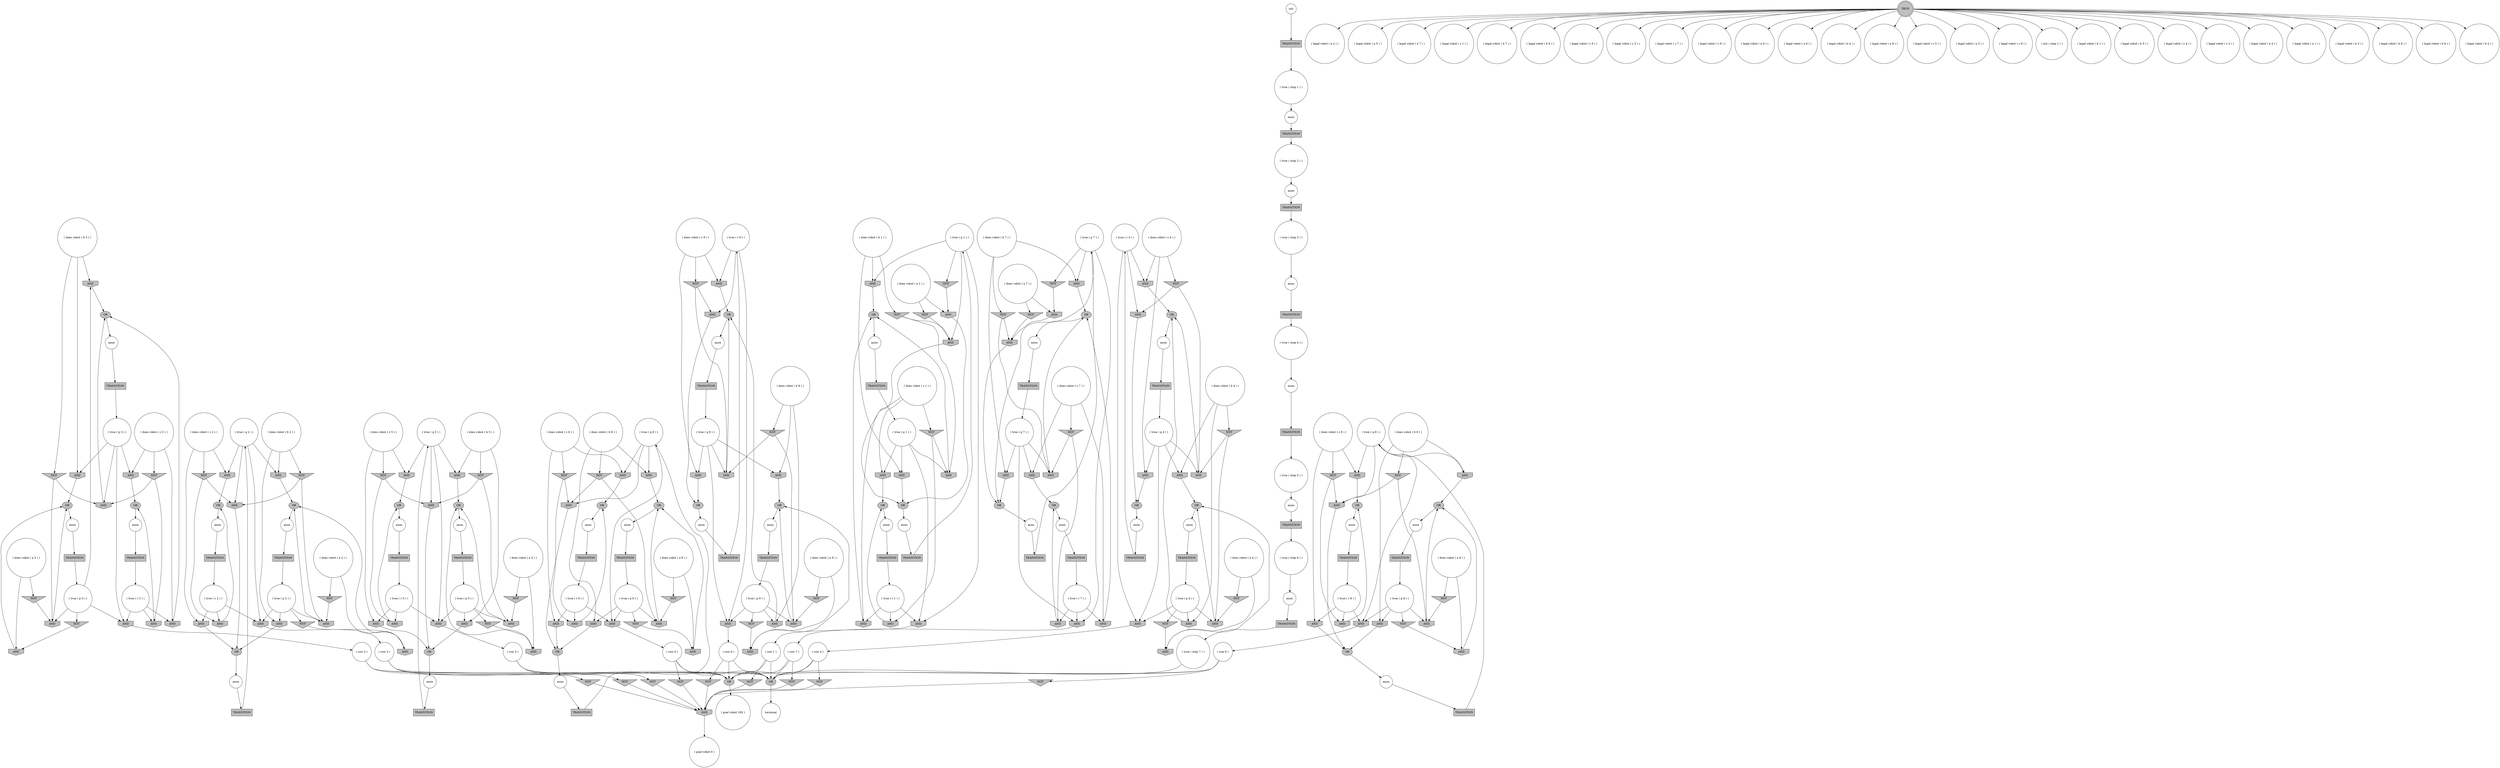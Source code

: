digraph propNet
{
	"@4fa315aa"[shape=circle, style= filled, fillcolor=white, label="( does robot ( b 3 ) )"]; "@4fa315aa"->"@692917e2"; "@4fa315aa"->"@5be374be"; "@4fa315aa"->"@77b405a"; 
	"@5b919ec7"[shape=circle, style= filled, fillcolor=white, label="( row 8 )"]; "@5b919ec7"->"@72b65704"; "@5b919ec7"->"@2ca30848"; "@5b919ec7"->"@4ad3a0da"; 
	"@61c46552"[shape=circle, style= filled, fillcolor=white, label="( row 4 )"]; "@61c46552"->"@45a4e5f9"; "@61c46552"->"@72b65704"; "@61c46552"->"@2ca30848"; 
	"@4ff47012"[shape=circle, style= filled, fillcolor=white, label="( does robot ( a 7 ) )"]; "@4ff47012"->"@38e9d6c0"; "@4ff47012"->"@6d70f5cf"; 
	"@77cacffd"[shape=ellipse, style= filled, fillcolor=grey, label="OR"]; "@77cacffd"->"@241d287c"; 
	"@72b65704"[shape=ellipse, style= filled, fillcolor=grey, label="OR"]; "@72b65704"->"@210b0272"; 
	"@5eefc3c0"[shape=circle, style= filled, fillcolor=white, label="( true ( q 2 ) )"]; "@5eefc3c0"->"@c15bbbd"; "@5eefc3c0"->"@1323359f"; "@5eefc3c0"->"@313b0253"; "@5eefc3c0"->"@6183bde3"; 
	"@31bbd5e7"[shape=circle, style= filled, fillcolor=white, label="( true ( p 1 ) )"]; "@31bbd5e7"->"@2b1fc10f"; "@31bbd5e7"->"@73d9d3de"; "@31bbd5e7"->"@452ee42c"; "@31bbd5e7"->"@5927f89b"; 
	"@71b8b769"[shape=ellipse, style= filled, fillcolor=grey, label="OR"]; "@71b8b769"->"@161188d3"; 
	"@a405ee0"[shape=invhouse, style= filled, fillcolor=grey, label="AND"]; "@a405ee0"->"@61c46552"; 
	"@6daf4c1f"[shape=circle, style= filled, fillcolor=white, label="anon"]; "@6daf4c1f"->"@b107f28"; 
	"@58024246"[shape=invhouse, style= filled, fillcolor=grey, label="AND"]; "@58024246"->"@77cacffd"; 
	"@6c1deb98"[shape=invhouse, style= filled, fillcolor=grey, label="AND"]; "@6c1deb98"->"@71b8b769"; 
	"@187797d9"[shape=invtriangle, style= filled, fillcolor=grey, label="NOT"]; "@187797d9"->"@5392341b"; 
	"@4f295366"[shape=circle, style= filled, fillcolor=white, label="anon"]; "@4f295366"->"@366d3f9b"; 
	"@e668a8d"[shape=circle, style= filled, fillcolor=white, label="anon"]; "@e668a8d"->"@65d33a0a"; 
	"@1cb02395"[shape=ellipse, style= filled, fillcolor=grey, label="OR"]; "@1cb02395"->"@6ff019e9"; 
	"@3c752fe8"[shape=box, style= filled, fillcolor=grey, label="TRANSITION"]; "@3c752fe8"->"@5ebf2447"; 
	"@43161509"[shape=invhouse, style= filled, fillcolor=grey, label="AND"]; "@43161509"->"@43b9ef10"; 
	"@185527bb"[shape=ellipse, style= filled, fillcolor=grey, label="OR"]; "@185527bb"->"@7ea37277"; 
	"@28d646f4"[shape=invhouse, style= filled, fillcolor=grey, label="AND"]; "@28d646f4"->"@1c36cc92"; 
	"@6d70f5cf"[shape=invhouse, style= filled, fillcolor=grey, label="AND"]; "@6d70f5cf"->"@76bf24d1"; 
	"@3a3607e0"[shape=circle, style= filled, fillcolor=white, label="( does robot ( b 8 ) )"]; "@3a3607e0"->"@258b6062"; "@3a3607e0"->"@313f20fb"; "@3a3607e0"->"@8bc6ad8"; 
	"@43b9ef10"[shape=ellipse, style= filled, fillcolor=grey, label="OR"]; "@43b9ef10"->"@63fe262c"; 
	"@197e1745"[shape=circle, style= filled, fillcolor=white, label="( legal robot ( a 2 ) )"]; 
	"@25be606"[shape=invhouse, style= filled, fillcolor=grey, label="AND"]; "@25be606"->"@185527bb"; 
	"@a973fb6"[shape=circle, style= filled, fillcolor=white, label="( true ( r 9 ) )"]; "@a973fb6"->"@5b1430e9"; "@a973fb6"->"@22cf748d"; "@a973fb6"->"@51222739"; 
	"@7e59ae08"[shape=circle, style= filled, fillcolor=white, label="anon"]; "@7e59ae08"->"@dad7885"; 
	"@743b5939"[shape=box, style= filled, fillcolor=grey, label="TRANSITION"]; "@743b5939"->"@74159ff4"; 
	"@55daae5b"[shape=circle, style= filled, fillcolor=white, label="( row 3 )"]; "@55daae5b"->"@711f6aec"; "@55daae5b"->"@72b65704"; "@55daae5b"->"@2ca30848"; 
	"@199d2c48"[shape=circle, style= filled, fillcolor=white, label="anon"]; "@199d2c48"->"@1725ba4e"; 
	"@7d55dc54"[shape=circle, style= filled, fillcolor=white, label="( true ( q 1 ) )"]; "@7d55dc54"->"@423b8da5"; "@7d55dc54"->"@63d3e646"; "@7d55dc54"->"@2c4c9e77"; "@7d55dc54"->"@5927f89b"; 
	"@3fa6c41b"[shape=circle, style= filled, fillcolor=white, label="( true ( step 1 ) )"]; "@3fa6c41b"->"@634c9e36"; 
	"@2dea62c1"[shape=box, style= filled, fillcolor=grey, label="TRANSITION"]; "@2dea62c1"->"@57da169a"; 
	"@63fe262c"[shape=circle, style= filled, fillcolor=white, label="anon"]; "@63fe262c"->"@3c752fe8"; 
	"@751fea2f"[shape=circle, style= filled, fillcolor=white, label="( legal robot ( a 5 ) )"]; 
	"@1c1a8c05"[shape=circle, style= filled, fillcolor=white, label="( true ( q 8 ) )"]; "@1c1a8c05"->"@258b6062"; "@1c1a8c05"->"@73e372a"; "@1c1a8c05"->"@4f49084f"; "@1c1a8c05"->"@4a8e74bc"; 
	"@3fd851ed"[shape=ellipse, style= filled, fillcolor=grey, label="OR"]; "@3fd851ed"->"@12eabf5a"; 
	"@1dc6381b"[shape=ellipse, style= filled, fillcolor=grey, label="OR"]; "@1dc6381b"->"@408d83e2"; 
	"@13afadb2"[shape=circle, style= filled, fillcolor=white, label="( does robot ( b 1 ) )"]; "@13afadb2"->"@73d9d3de"; "@13afadb2"->"@63d3e646"; "@13afadb2"->"@72b48b36"; 
	"@3ecc8122"[shape=circle, style= filled, fillcolor=white, label="( legal robot ( a 7 ) )"]; 
	"@3c48b0e1"[shape=circle, style= filled, fillcolor=white, label="( true ( p 7 ) )"]; "@3c48b0e1"->"@3b4bb1bb"; "@3c48b0e1"->"@47c1732e"; "@3c48b0e1"->"@8c114fc"; "@3c48b0e1"->"@282158c9"; 
	"@73d9d3de"[shape=invhouse, style= filled, fillcolor=grey, label="AND"]; "@73d9d3de"->"@2ceab5e"; 
	"@7c354968"[shape=ellipse, style= filled, fillcolor=grey, label="OR"]; "@7c354968"->"@e668a8d"; 
	"@5289b17a"[shape=invtriangle, style= filled, fillcolor=grey, label="NOT"]; "@5289b17a"->"@2bf5f844"; "@5289b17a"->"@4de2eaeb"; 
	"@280ab145"[shape=ellipse, style= filled, fillcolor=grey, label="OR"]; "@280ab145"->"@55fc3d8c"; 
	"@75cbc366"[shape=circle, style= filled, fillcolor=white, label="( row 2 )"]; "@75cbc366"->"@178e1568"; "@75cbc366"->"@72b65704"; "@75cbc366"->"@2ca30848"; 
	"@49cba915"[shape=circle, style= filled, fillcolor=white, label="anon"]; "@49cba915"->"@e879ac0"; 
	"@17d767c2"[shape=box, style= filled, fillcolor=grey, label="TRANSITION"]; "@17d767c2"->"@2275078f"; 
	"@610da4ca"[shape=invtriangle, style= filled, fillcolor=grey, label="NOT"]; "@610da4ca"->"@46bdfb8d"; "@610da4ca"->"@4d48bd7a"; 
	"@4cf66227"[shape=invtriangle, style= filled, fillcolor=grey, label="NOT"]; "@4cf66227"->"@3bf819b"; 
	"@c7e2c0d"[shape=circle, style= filled, fillcolor=white, label="( true ( p 3 ) )"]; "@c7e2c0d"->"@32059513"; "@c7e2c0d"->"@826dc2d"; "@c7e2c0d"->"@160150d9"; "@c7e2c0d"->"@692917e2"; 
	"@6dc93bd9"[shape=box, style= filled, fillcolor=grey, label="TRANSITION"]; "@6dc93bd9"->"@7c4d2ecd"; 
	"@8bc6ad8"[shape=invhouse, style= filled, fillcolor=grey, label="AND"]; "@8bc6ad8"->"@6e12365d"; 
	"@46bdfb8d"[shape=invhouse, style= filled, fillcolor=grey, label="AND"]; "@46bdfb8d"->"@22227624"; 
	"@4405f8fc"[shape=circle, style= filled, fillcolor=white, label="( does robot ( a 3 ) )"]; "@4405f8fc"->"@3062e1d8"; "@4405f8fc"->"@641d8b47"; 
	"@4e4be661"[shape=circle, style= filled, fillcolor=white, label="( true ( step 7 ) )"]; "@4e4be661"->"@2ca30848"; 
	"@6b858fc4"[shape=invhouse, style= filled, fillcolor=grey, label="AND"]; "@6b858fc4"->"@43b9ef10"; 
	"@4f49084f"[shape=invhouse, style= filled, fillcolor=grey, label="AND"]; "@4f49084f"->"@3fd851ed"; 
	"@5be374be"[shape=invtriangle, style= filled, fillcolor=grey, label="NOT"]; "@5be374be"->"@32059513"; "@5be374be"->"@6b6e7285"; 
	"@76bf24d1"[shape=ellipse, style= filled, fillcolor=grey, label="OR"]; "@76bf24d1"->"@7f0a523e"; 
	"@32059513"[shape=invhouse, style= filled, fillcolor=grey, label="AND"]; "@32059513"->"@7e9da59a"; 
	"@1725ba4e"[shape=box, style= filled, fillcolor=grey, label="TRANSITION"]; "@1725ba4e"->"@42984c6"; 
	"@5ffcbe94"[shape=box, style= filled, fillcolor=grey, label="TRANSITION"]; "@5ffcbe94"->"@7a521383"; 
	"@51b093b6"[shape=circle, style= filled, fillcolor=white, label="anon"]; "@51b093b6"->"@4521737f"; 
	"@4ce96f20"[shape=invtriangle, style= filled, fillcolor=grey, label="NOT"]; "@4ce96f20"->"@717ec552"; "@4ce96f20"->"@55851413"; 
	"@374c5dd"[shape=circle, style= filled, fillcolor=white, label="terminal"]; 
	"@282158c9"[shape=invhouse, style= filled, fillcolor=grey, label="AND"]; "@282158c9"->"@59254e6e"; 
	"@72b48b36"[shape=invtriangle, style= filled, fillcolor=grey, label="NOT"]; "@72b48b36"->"@2b1fc10f"; "@72b48b36"->"@423b8da5"; 
	"@58ef715f"[shape=circle, style= filled, fillcolor=white, label="( does robot ( a 8 ) )"]; "@58ef715f"->"@4ffc4196"; "@58ef715f"->"@7ca1b04e"; 
	"@4ffc4196"[shape=invtriangle, style= filled, fillcolor=grey, label="NOT"]; "@4ffc4196"->"@278e57ff"; 
	"@26550b58"[shape=invhouse, style= filled, fillcolor=grey, label="AND"]; "@26550b58"->"@faebf7b"; 
	"@4c7935a3"[shape=circle, style= filled, fillcolor=white, label="( true ( step 4 ) )"]; "@4c7935a3"->"@1cef5178"; 
	"@44cf13cb"[shape=circle, style= filled, fillcolor=white, label="( true ( r 4 ) )"]; "@44cf13cb"->"@a405ee0"; "@44cf13cb"->"@6b55a912"; "@44cf13cb"->"@312eff63"; 
	"@7f0a523e"[shape=circle, style= filled, fillcolor=white, label="anon"]; "@7f0a523e"->"@6cff0f6b"; 
	"@73e372a"[shape=invhouse, style= filled, fillcolor=grey, label="AND"]; "@73e372a"->"@5b919ec7"; 
	"@6cad123f"[shape=circle, style= filled, fillcolor=white, label="( true ( p 9 ) )"]; "@6cad123f"->"@22cf748d"; "@6cad123f"->"@187797d9"; "@6cad123f"->"@4de2eaeb"; "@6cad123f"->"@42a5631d"; 
	"@4e54a9c2"[shape=circle, style= filled, fillcolor=white, label="anon"]; "@4e54a9c2"->"@3e972a97"; 
	"@57da169a"[shape=circle, style= filled, fillcolor=white, label="( true ( step 3 ) )"]; "@57da169a"->"@52cf26f"; 
	"@7f83c857"[shape=circle, style= filled, fillcolor=white, label="( true ( step 2 ) )"]; "@7f83c857"->"@757dbc3e"; 
	"@645ee8cc"[shape=box, style= filled, fillcolor=grey, label="TRANSITION"]; "@645ee8cc"->"@1f4a44f1"; 
	"@3bf819b"[shape=invhouse, style= filled, fillcolor=grey, label="AND"]; "@3bf819b"->"@498fcf3f"; 
	"@7474eb66"[shape=circle, style= filled, fillcolor=white, label="anon"]; "@7474eb66"->"@1e9975b6"; 
	"@4e72a3c2"[shape=invhouse, style= filled, fillcolor=grey, label="AND"]; "@4e72a3c2"->"@faebf7b"; 
	"@77b405a"[shape=invhouse, style= filled, fillcolor=grey, label="AND"]; "@77b405a"->"@7e9da59a"; 
	"@39f4d017"[shape=ellipse, style= filled, fillcolor=grey, label="OR"]; "@39f4d017"->"@7789b3ba"; 
	"@5392341b"[shape=invhouse, style= filled, fillcolor=grey, label="AND"]; "@5392341b"->"@427c45fd"; 
	"@2275078f"[shape=circle, style= filled, fillcolor=white, label="( true ( r 2 ) )"]; "@2275078f"->"@c15bbbd"; "@2275078f"->"@13e6ff16"; "@2275078f"->"@5b3c6718"; 
	"@67ba2644"[shape=circle, style= filled, fillcolor=white, label="( legal robot ( c 1 ) )"]; 
	"@74e1e000"[shape=invhouse, style= filled, fillcolor=grey, label="AND"]; "@74e1e000"->"@1dc6381b"; 
	"@1cef5178"[shape=circle, style= filled, fillcolor=white, label="anon"]; "@1cef5178"->"@743b5939"; 
	"@6785e27a"[shape=circle, style= filled, fillcolor=white, label="( legal robot ( b 7 ) )"]; 
	"@592ddff6"[shape=circle, style= filled, fillcolor=white, label="( does robot ( a 6 ) )"]; "@592ddff6"->"@12bdc49c"; "@592ddff6"->"@52cabd37"; 
	"@6d7ecaf"[shape=circle, style= filled, fillcolor=white, label="( legal robot ( b 9 ) )"]; 
	"@2c31f66d"[shape=circle, style= filled, fillcolor=white, label="( does robot ( c 5 ) )"]; "@2c31f66d"->"@26550b58"; "@2c31f66d"->"@762cac78"; "@2c31f66d"->"@7e1d2812"; 
	"@773a997d"[shape=invhouse, style= filled, fillcolor=grey, label="AND"]; "@773a997d"->"@232cde6e"; 
	"@9862830"[shape=invhouse, style= filled, fillcolor=grey, label="AND"]; "@9862830"->"@1fb1bba0"; 
	"@764cf769"[shape=ellipse, style= filled, fillcolor=grey, label="OR"]; "@764cf769"->"@37074b2c"; 
	"@6eef36e4"[shape=invhouse, style= filled, fillcolor=grey, label="AND"]; "@6eef36e4"->"@6cc31fc0"; 
	"@52d039b9"[shape=circle, style= filled, fillcolor=white, label="( true ( q 9 ) )"]; "@52d039b9"->"@6a3ef5d0"; "@52d039b9"->"@2bf5f844"; "@52d039b9"->"@22cf748d"; "@52d039b9"->"@1be4aa68"; 
	"@6e266f8f"[shape=circle, style= filled, fillcolor=white, label="( legal robot ( c 9 ) )"]; 
	"@36785bde"[shape=box, style= filled, fillcolor=grey, label="TRANSITION"]; "@36785bde"->"@20567f9c"; 
	"@40fc93c5"[shape=circle, style= filled, fillcolor=white, label="( true ( p 4 ) )"]; "@40fc93c5"->"@a405ee0"; "@40fc93c5"->"@75c76ae3"; "@40fc93c5"->"@74e1e000"; "@40fc93c5"->"@21339312"; 
	"@427c45fd"[shape=ellipse, style= filled, fillcolor=grey, label="OR"]; "@427c45fd"->"@6cd70724"; 
	"@68bf4e7d"[shape=circle, style= filled, fillcolor=white, label="( legal robot ( c 3 ) )"]; 
	"@7b006950"[shape=invtriangle, style= filled, fillcolor=grey, label="NOT"]; "@7b006950"->"@58024246"; "@7b006950"->"@423b8da5"; 
	"@75c76ae3"[shape=invtriangle, style= filled, fillcolor=grey, label="NOT"]; "@75c76ae3"->"@773a997d"; 
	"@77c36ac6"[shape=box, style= filled, fillcolor=grey, label="TRANSITION"]; "@77c36ac6"->"@4c7935a3"; 
	"@20fba813"[shape=circle, style= filled, fillcolor=white, label="( legal robot ( c 7 ) )"]; 
	"@69d7884f"[shape=circle, style= filled, fillcolor=white, label="( legal robot ( c 6 ) )"]; 
	"@1ac726c0"[shape=invtriangle, style= filled, fillcolor=grey, label="NOT"]; "@1ac726c0"->"@8c114fc"; "@1ac726c0"->"@55851413"; 
	"@684d34eb"[shape=invhouse, style= filled, fillcolor=grey, label="AND"]; "@684d34eb"->"@232cde6e"; 
	"@6183bde3"[shape=invhouse, style= filled, fillcolor=grey, label="AND"]; "@6183bde3"->"@1cb02395"; 
	"@4e325bc3"[shape=circle, style= filled, fillcolor=white, label="anon"]; "@4e325bc3"->"@3e6af507"; 
	"@7ca1b04e"[shape=invhouse, style= filled, fillcolor=grey, label="AND"]; "@7ca1b04e"->"@1916044f"; 
	"@1c36cc92"[shape=ellipse, style= filled, fillcolor=grey, label="OR"]; "@1c36cc92"->"@51b093b6"; 
	"@62ce0a43"[shape=circle, style= filled, fillcolor=white, label="( true ( r 6 ) )"]; "@62ce0a43"->"@354f49c8"; "@62ce0a43"->"@46bdfb8d"; "@62ce0a43"->"@49e05810"; 
	"@22c9be5f"[shape=circle, style= filled, fillcolor=white, label="( row 6 )"]; "@22c9be5f"->"@72b65704"; "@22c9be5f"->"@2ca30848"; "@22c9be5f"->"@43a615ea"; 
	"@498fcf3f"[shape=circle, style= filled, fillcolor=white, label="( goal robot 0 )"]; 
	"@7c4c9057"[shape=circle, style= filled, fillcolor=white, label="( does robot ( b 6 ) )"]; "@7c4c9057"->"@1ea0dd98"; "@7c4c9057"->"@6987f82"; "@7c4c9057"->"@774b664b"; 
	"@56bf19cc"[shape=circle, style= filled, fillcolor=white, label="anon"]; "@56bf19cc"->"@1305dc8f"; 
	"@4a8e74bc"[shape=invhouse, style= filled, fillcolor=grey, label="AND"]; "@4a8e74bc"->"@6e12365d"; 
	"@7176b5a5"[shape=ellipse, style= filled, fillcolor=grey, label="OR"]; "@7176b5a5"->"@288f9dd5"; 
	"@247efbc"[shape=circle, style= filled, fillcolor=white, label="( legal robot ( a 9 ) )"]; 
	"@78399d6e"[shape=invtriangle, style= filled, fillcolor=grey, label="NOT"]; "@78399d6e"->"@43161509"; 
	"@40cc20cf"[shape=circle, style= filled, fillcolor=white, label="( legal robot ( a 6 ) )"]; 
	"@3b4bb1bb"[shape=invhouse, style= filled, fillcolor=grey, label="AND"]; "@3b4bb1bb"->"@7c354968"; 
	"@52cabd37"[shape=invtriangle, style= filled, fillcolor=grey, label="NOT"]; "@52cabd37"->"@5db3330"; 
	"@39413e96"[shape=circle, style= filled, fillcolor=white, label="( legal robot ( b 4 ) )"]; 
	"@e75eff9"[shape=circle, style= filled, fillcolor=white, label="( legal robot ( a 8 ) )"]; 
	"@160150d9"[shape=invtriangle, style= filled, fillcolor=grey, label="NOT"]; "@160150d9"->"@3062e1d8"; 
	"@8c114fc"[shape=invhouse, style= filled, fillcolor=grey, label="AND"]; "@8c114fc"->"@76bf24d1"; 
	"@692917e2"[shape=invhouse, style= filled, fillcolor=grey, label="AND"]; "@692917e2"->"@185527bb"; 
	"@be56e97"[shape=invtriangle, style= filled, fillcolor=grey, label="NOT"]; "@be56e97"->"@3bf819b"; 
	"@38e9d6c0"[shape=invtriangle, style= filled, fillcolor=grey, label="NOT"]; "@38e9d6c0"->"@8c114fc"; 
	"@7641047"[shape=circle, style= filled, fillcolor=white, label="init"]; "@7641047"->"@3a68a91b"; 
	"@1916044f"[shape=ellipse, style= filled, fillcolor=grey, label="OR"]; "@1916044f"->"@7474eb66"; 
	"@452ee42c"[shape=invtriangle, style= filled, fillcolor=grey, label="NOT"]; "@452ee42c"->"@9862830"; 
	"@7c4d2ecd"[shape=circle, style= filled, fillcolor=white, label="( true ( r 1 ) )"]; "@7c4d2ecd"->"@58024246"; "@7c4d2ecd"->"@33f45721"; "@7c4d2ecd"->"@5927f89b"; 
	"@7d451870"[shape=circle, style= filled, fillcolor=white, label="( does robot ( a 1 ) )"]; "@7d451870"->"@9862830"; "@7d451870"->"@4347a150"; 
	"@762cac78"[shape=invtriangle, style= filled, fillcolor=grey, label="NOT"]; "@762cac78"->"@6eef36e4"; "@762cac78"->"@4e72a3c2"; 
	"@4b7c612e"[shape=circle, style= filled, fillcolor=white, label="( does robot ( c 9 ) )"]; "@4b7c612e"->"@4684b01"; "@4b7c612e"->"@6a3ef5d0"; "@4b7c612e"->"@51222739"; 
	"@408d83e2"[shape=circle, style= filled, fillcolor=white, label="anon"]; "@408d83e2"->"@645ee8cc"; 
	"@58974d88"[shape=invhouse, style= filled, fillcolor=grey, label="AND"]; "@58974d88"->"@31b0d006"; 
	"@43ecbd62"[shape=invtriangle, style= filled, fillcolor=grey, label="NOT"]; "@43ecbd62"->"@6b858fc4"; 
	"@7019067c"[shape=invhouse, style= filled, fillcolor=grey, label="AND"]; "@7019067c"->"@3fd851ed"; 
	"@5a8ee79c"[shape=invhouse, style= filled, fillcolor=grey, label="AND"]; "@5a8ee79c"->"@6e12365d"; 
	"@6ed920b6"[shape=invtriangle, style= filled, fillcolor=grey, label="NOT"]; "@6ed920b6"->"@4de2eaeb"; 
	"@277c948c"[shape=circle, style= filled, fillcolor=white, label="( legal robot ( c 5 ) )"]; 
	"@319c475a"[shape=box, style= filled, fillcolor=grey, label="TRANSITION"]; "@319c475a"->"@6cad123f"; 
	"@1915b065"[shape=circle, style= filled, fillcolor=white, label="( does robot ( c 2 ) )"]; "@1915b065"->"@5b3c6718"; "@1915b065"->"@313b0253"; "@1915b065"->"@5275503d"; 
	"@1305dc8f"[shape=box, style= filled, fillcolor=grey, label="TRANSITION"]; "@1305dc8f"->"@40fc93c5"; 
	"@178e1568"[shape=invtriangle, style= filled, fillcolor=grey, label="NOT"]; "@178e1568"->"@3bf819b"; 
	"@6431ff63"[shape=circle, style= filled, fillcolor=white, label="( legal robot ( a 3 ) )"]; 
	"@1d664dc8"[shape=circle, style= filled, fillcolor=white, label="( legal robot ( c 8 ) )"]; 
	"@3a68a91b"[shape=box, style= filled, fillcolor=grey, label="TRANSITION"]; "@3a68a91b"->"@3fa6c41b"; 
	"@39ccc4b4"[shape=circle, style= filled, fillcolor=white, label="( true ( r 7 ) )"]; "@39ccc4b4"->"@717ec552"; "@39ccc4b4"->"@282158c9"; "@39ccc4b4"->"@952cf6e"; 
	"@1be4aa68"[shape=invhouse, style= filled, fillcolor=grey, label="AND"]; "@1be4aa68"->"@427c45fd"; 
	"@2ceab5e"[shape=ellipse, style= filled, fillcolor=grey, label="OR"]; "@2ceab5e"->"@4e54a9c2"; 
	"@5db3330"[shape=invhouse, style= filled, fillcolor=grey, label="AND"]; "@5db3330"->"@280ab145"; 
	"@288f9dd5"[shape=circle, style= filled, fillcolor=white, label="anon"]; "@288f9dd5"->"@6f56d4"; 
	"@3edcfdc8"[shape=box, style= filled, fillcolor=grey, label="TRANSITION"]; "@3edcfdc8"->"@298441ec"; 
	"@12eabf5a"[shape=circle, style= filled, fillcolor=white, label="anon"]; "@12eabf5a"->"@76f98473"; 
	"@2529c016"[shape=circle, style= filled, fillcolor=white, label="( init ( step 1 ) )"]; 
	"@18cc061a"[shape=invhouse, style= filled, fillcolor=grey, label="AND"]; "@18cc061a"->"@1dc6381b"; 
	"@70f2c594"[shape=circle, style= filled, fillcolor=white, label="( does robot ( b 9 ) )"]; "@70f2c594"->"@5289b17a"; "@70f2c594"->"@42a5631d"; "@70f2c594"->"@1be4aa68"; 
	"@63fc8794"[shape=invhouse, style= filled, fillcolor=grey, label="AND"]; "@63fc8794"->"@22227624"; 
	"@774b664b"[shape=invhouse, style= filled, fillcolor=grey, label="AND"]; "@774b664b"->"@280ab145"; 
	"@1323359f"[shape=invhouse, style= filled, fillcolor=grey, label="AND"]; "@1323359f"->"@43b9ef10"; 
	"@d0b2e8a"[shape=circle, style= filled, fillcolor=white, label="( row 1 )"]; "@d0b2e8a"->"@7dc70e93"; "@d0b2e8a"->"@72b65704"; "@d0b2e8a"->"@2ca30848"; 
	"@4d394966"[shape=invtriangle, style= filled, fillcolor=grey, label="NOT"]; "@4d394966"->"@6c01ef25"; "@4d394966"->"@4e72a3c2"; 
	"@691a3ba2"[shape=circle, style= filled, fillcolor=white, label="( legal robot ( b 1 ) )"]; 
	"@31b0d006"[shape=ellipse, style= filled, fillcolor=grey, label="OR"]; "@31b0d006"->"@4f295366"; 
	"@467c1521"[shape=circle, style= filled, fillcolor=white, label="( does robot ( a 5 ) )"]; "@467c1521"->"@623e20db"; "@467c1521"->"@7c4f4dad"; 
	"@7073f3e1"[shape=invhouse, style= filled, fillcolor=grey, label="AND"]; "@7073f3e1"->"@764cf769"; 
	"@4684b01"[shape=invtriangle, style= filled, fillcolor=grey, label="NOT"]; "@4684b01"->"@5b1430e9"; "@4684b01"->"@2bf5f844"; 
	"@7789b3ba"[shape=circle, style= filled, fillcolor=white, label="anon"]; "@7789b3ba"->"@17d767c2"; 
	"@13df3996"[shape=circle, style= filled, fillcolor=white, label="anon"]; "@13df3996"->"@3edcfdc8"; 
	"@26996636"[shape=box, style= filled, fillcolor=grey, label="TRANSITION"]; "@26996636"->"@62ce0a43"; 
	"@47a46fe"[shape=circle, style= filled, fillcolor=white, label="anon"]; "@47a46fe"->"@26996636"; 
	"@1afceba2"[shape=circle, style= filled, fillcolor=white, label="( true ( r 5 ) )"]; "@1afceba2"->"@26550b58"; "@1afceba2"->"@6eef36e4"; "@1afceba2"->"@cb14513"; 
	"@9a4c2f1"[shape=invtriangle, style= filled, fillcolor=grey, label="NOT"]; "@9a4c2f1"->"@21339312"; 
	"@55851413"[shape=invhouse, style= filled, fillcolor=grey, label="AND"]; "@55851413"->"@7c354968"; 
	"@4ce8d858"[shape=invtriangle, style= filled, fillcolor=grey, label="NOT"]; "@4ce8d858"->"@3bf819b"; 
	"@21339312"[shape=invhouse, style= filled, fillcolor=grey, label="AND"]; "@21339312"->"@232cde6e"; 
	"@4521737f"[shape=box, style= filled, fillcolor=grey, label="TRANSITION"]; "@4521737f"->"@72fb9d88"; 
	"@45a4e5f9"[shape=invtriangle, style= filled, fillcolor=grey, label="NOT"]; "@45a4e5f9"->"@3bf819b"; 
	"@6e12365d"[shape=ellipse, style= filled, fillcolor=grey, label="OR"]; "@6e12365d"->"@6daf4c1f"; 
	"@72fb9d88"[shape=circle, style= filled, fillcolor=white, label="( true ( p 5 ) )"]; "@72fb9d88"->"@331db0bc"; "@72fb9d88"->"@6c01ef25"; "@72fb9d88"->"@4c3bb75"; "@72fb9d88"->"@cb14513"; 
	"@6987f82"[shape=invtriangle, style= filled, fillcolor=grey, label="NOT"]; "@6987f82"->"@4d48bd7a"; "@6987f82"->"@5db3330"; 
	"@49e05810"[shape=invhouse, style= filled, fillcolor=grey, label="AND"]; "@49e05810"->"@22c9be5f"; 
	"@63d3e646"[shape=invhouse, style= filled, fillcolor=grey, label="AND"]; "@63d3e646"->"@1fb1bba0"; 
	"@42a5631d"[shape=invhouse, style= filled, fillcolor=grey, label="AND"]; "@42a5631d"->"@3e566fa"; 
	"@4d48bd7a"[shape=invhouse, style= filled, fillcolor=grey, label="AND"]; "@4d48bd7a"->"@acd8b8a"; 
	"@4347a150"[shape=invtriangle, style= filled, fillcolor=grey, label="NOT"]; "@4347a150"->"@2b1fc10f"; 
	"@1e9975b6"[shape=box, style= filled, fillcolor=grey, label="TRANSITION"]; "@1e9975b6"->"@72333aa2"; 
	"@5a37ad59"[shape=circle, style= filled, fillcolor=white, label="( does robot ( c 1 ) )"]; "@5a37ad59"->"@7b006950"; "@5a37ad59"->"@33f45721"; "@5a37ad59"->"@2c4c9e77"; 
	"@711f6aec"[shape=invtriangle, style= filled, fillcolor=grey, label="NOT"]; "@711f6aec"->"@3bf819b"; 
	"@6a3ef5d0"[shape=invhouse, style= filled, fillcolor=grey, label="AND"]; "@6a3ef5d0"->"@7176b5a5"; 
	"@fb311e"[shape=invtriangle, style= filled, fillcolor=grey, label="NOT"]; "@fb311e"->"@18cc061a"; "@fb311e"->"@6b55a912"; 
	"@298441ec"[shape=circle, style= filled, fillcolor=white, label="( true ( step 6 ) )"]; "@298441ec"->"@4e325bc3"; 
	"@6c01ef25"[shape=invhouse, style= filled, fillcolor=grey, label="AND"]; "@6c01ef25"->"@1c36cc92"; 
	"@366d3f9b"[shape=box, style= filled, fillcolor=grey, label="TRANSITION"]; "@366d3f9b"->"@39ccc4b4"; 
	"@2ca30848"[shape=ellipse, style= filled, fillcolor=grey, label="OR"]; "@2ca30848"->"@374c5dd"; 
	"@33f45721"[shape=invhouse, style= filled, fillcolor=grey, label="AND"]; "@33f45721"->"@2ceab5e"; 
	"@4d9515a1"[shape=circle, style= filled, fillcolor=white, label="anon"]; "@4d9515a1"->"@68c0bab3"; 
	"@5801f769"[shape=circle, style= filled, fillcolor=white, label="( legal robot ( b 5 ) )"]; 
	"@7766d70a"[shape=box, style= filled, fillcolor=grey, label="TRANSITION"]; "@7766d70a"->"@5eefc3c0"; 
	"@cb14513"[shape=invhouse, style= filled, fillcolor=grey, label="AND"]; "@cb14513"->"@6840243a"; 
	"@4a4417c7"[shape=box, style= filled, fillcolor=grey, label="TRANSITION"]; "@4a4417c7"->"@c7e2c0d"; 
	"@4c907274"[shape=circle, style= filled, fillcolor=white, label="( does robot ( c 4 ) )"]; "@4c907274"->"@7073f3e1"; "@4c907274"->"@fb311e"; "@4c907274"->"@312eff63"; 
	"@623e20db"[shape=invhouse, style= filled, fillcolor=grey, label="AND"]; "@623e20db"->"@1c36cc92"; 
	"@582938d4"[shape=circle, style= filled, fillcolor=white, label="( does robot ( c 6 ) )"]; "@582938d4"->"@354f49c8"; "@582938d4"->"@610da4ca"; "@582938d4"->"@63fc8794"; 
	"@22cf748d"[shape=invhouse, style= filled, fillcolor=grey, label="AND"]; "@22cf748d"->"@59bbc89a"; 
	"@3a74d89d"[shape=circle, style= filled, fillcolor=white, label="( does robot ( b 5 ) )"]; "@3a74d89d"->"@4c3bb75"; "@3a74d89d"->"@28d646f4"; "@3a74d89d"->"@4d394966"; 
	"@3f638df0"[shape=circle, style= filled, fillcolor=white, label="( legal robot ( c 4 ) )"]; 
	"@2c4c9e77"[shape=invhouse, style= filled, fillcolor=grey, label="AND"]; "@2c4c9e77"->"@77cacffd"; 
	"@1fe36267"[shape=circle, style= filled, fillcolor=white, label="anon"]; "@1fe36267"->"@4a4417c7"; 
	"@12bdc49c"[shape=invhouse, style= filled, fillcolor=grey, label="AND"]; "@12bdc49c"->"@280ab145"; 
	"@258b6062"[shape=invhouse, style= filled, fillcolor=grey, label="AND"]; "@258b6062"->"@1916044f"; 
	"@5b1430e9"[shape=invhouse, style= filled, fillcolor=grey, label="AND"]; "@5b1430e9"->"@7176b5a5"; 
	"@453630d2"[shape=circle, style= filled, fillcolor=white, label="( legal robot ( c 2 ) )"]; 
	"@68c0bab3"[shape=box, style= filled, fillcolor=grey, label="TRANSITION"]; "@68c0bab3"->"@31bbd5e7"; 
	"@717ec552"[shape=invhouse, style= filled, fillcolor=grey, label="AND"]; "@717ec552"->"@31b0d006"; 
	"@40108555"[shape=invtriangle, style= filled, fillcolor=grey, label="NOT"]; "@40108555"->"@7ca1b04e"; 
	"@43a615ea"[shape=invtriangle, style= filled, fillcolor=grey, label="NOT"]; "@43a615ea"->"@3bf819b"; 
	"@6f00db25"[shape=invtriangle, style= filled, fillcolor=grey, label="NOT"]; "@6f00db25"->"@18cc061a"; "@6f00db25"->"@21339312"; 
	"@634c9e36"[shape=circle, style= filled, fillcolor=white, label="anon"]; "@634c9e36"->"@21057706"; 
	"@7e1d2812"[shape=invhouse, style= filled, fillcolor=grey, label="AND"]; "@7e1d2812"->"@6cc31fc0"; 
	"@5927f89b"[shape=invhouse, style= filled, fillcolor=grey, label="AND"]; "@5927f89b"->"@d0b2e8a"; 
	"@e8ede6c"[shape=circle, style= filled, fillcolor=white, label="( does robot ( b 2 ) )"]; "@e8ede6c"->"@592a6c02"; "@e8ede6c"->"@45ac8beb"; "@e8ede6c"->"@1323359f"; 
	"@72333aa2"[shape=circle, style= filled, fillcolor=white, label="( true ( p 8 ) )"]; "@72333aa2"->"@73e372a"; "@72333aa2"->"@40108555"; "@72333aa2"->"@278e57ff"; "@72333aa2"->"@8bc6ad8"; 
	"@6b55a912"[shape=invhouse, style= filled, fillcolor=grey, label="AND"]; "@6b55a912"->"@764cf769"; 
	"@51222739"[shape=invhouse, style= filled, fillcolor=grey, label="AND"]; "@51222739"->"@3e566fa"; 
	"@7c4f4dad"[shape=invtriangle, style= filled, fillcolor=grey, label="NOT"]; "@7c4f4dad"->"@6c01ef25"; 
	"@3e6af507"[shape=box, style= filled, fillcolor=grey, label="TRANSITION"]; "@3e6af507"->"@4e4be661"; 
	"@5ebf2447"[shape=circle, style= filled, fillcolor=white, label="( true ( p 2 ) )"]; "@5ebf2447"->"@c15bbbd"; "@5ebf2447"->"@43ecbd62"; "@5ebf2447"->"@592a6c02"; "@5ebf2447"->"@43161509"; 
	"@7ea37277"[shape=circle, style= filled, fillcolor=white, label="anon"]; "@7ea37277"->"@680c20c4"; 
	"@c15bbbd"[shape=invhouse, style= filled, fillcolor=grey, label="AND"]; "@c15bbbd"->"@75cbc366"; 
	"@3c841690"[shape=circle, style= filled, fillcolor=white, label="anon"]; "@3c841690"->"@5ffcbe94"; 
	"@592a6c02"[shape=invhouse, style= filled, fillcolor=grey, label="AND"]; "@592a6c02"->"@1cb02395"; 
	"@7b1b3aa2"[shape=circle, style= filled, fillcolor=white, label="( does robot ( c 3 ) )"]; "@7b1b3aa2"->"@25be606"; "@7b1b3aa2"->"@7ea4e2a2"; "@7b1b3aa2"->"@605ad80b"; 
	"@1ea0dd98"[shape=invhouse, style= filled, fillcolor=grey, label="AND"]; "@1ea0dd98"->"@acd8b8a"; 
	"@2bf5f844"[shape=invhouse, style= filled, fillcolor=grey, label="AND"]; "@2bf5f844"->"@3e566fa"; 
	"@7a521383"[shape=circle, style= filled, fillcolor=white, label="( true ( q 6 ) )"]; "@7a521383"->"@49e05810"; "@7a521383"->"@63fc8794"; "@7a521383"->"@774b664b"; "@7a521383"->"@4d48bd7a"; 
	"@3062e1d8"[shape=invhouse, style= filled, fillcolor=grey, label="AND"]; "@3062e1d8"->"@7e9da59a"; 
	"@7af8f062"[shape=circle, style= filled, fillcolor=white, label="( true ( r 8 ) )"]; "@7af8f062"->"@5a8ee79c"; "@7af8f062"->"@7019067c"; "@7af8f062"->"@73e372a"; 
	"@34bf654"[shape=invtriangle, style= filled, fillcolor=grey, label="NOT"]; "@34bf654"->"@7019067c"; "@34bf654"->"@4a8e74bc"; 
	"@331db0bc"[shape=invtriangle, style= filled, fillcolor=grey, label="NOT"]; "@331db0bc"->"@623e20db"; 
	"@4de2eaeb"[shape=invhouse, style= filled, fillcolor=grey, label="AND"]; "@4de2eaeb"->"@427c45fd"; 
	"@313f20fb"[shape=invtriangle, style= filled, fillcolor=grey, label="NOT"]; "@313f20fb"->"@4a8e74bc"; "@313f20fb"->"@278e57ff"; 
	"@59bbc89a"[shape=circle, style= filled, fillcolor=white, label="( row 9 )"]; "@59bbc89a"->"@72b65704"; "@59bbc89a"->"@be56e97"; "@59bbc89a"->"@2ca30848"; 
	"@6b6e7285"[shape=invhouse, style= filled, fillcolor=grey, label="AND"]; "@6b6e7285"->"@185527bb"; 
	"@7f600256"[shape=circle, style= filled, fillcolor=white, label="( does robot ( a 2 ) )"]; "@7f600256"->"@78399d6e"; "@7f600256"->"@6b858fc4"; 
	"@20567f9c"[shape=circle, style= filled, fillcolor=white, label="( true ( r 3 ) )"]; "@20567f9c"->"@25be606"; "@20567f9c"->"@826dc2d"; "@20567f9c"->"@6c1deb98"; 
	"@59254e6e"[shape=circle, style= filled, fillcolor=white, label="( row 7 )"]; "@59254e6e"->"@72b65704"; "@59254e6e"->"@2ca30848"; "@59254e6e"->"@4ce8d858"; 
	"@2b1fc10f"[shape=invhouse, style= filled, fillcolor=grey, label="AND"]; "@2b1fc10f"->"@1fb1bba0"; 
	"@43c0a333"[shape=circle, style= filled, fillcolor=white, label="( does robot ( c 8 ) )"]; "@43c0a333"->"@5a8ee79c"; "@43c0a333"->"@34bf654"; "@43c0a333"->"@4f49084f"; 
	"@7e9da59a"[shape=ellipse, style= filled, fillcolor=grey, label="OR"]; "@7e9da59a"->"@1fe36267"; 
	"@45ac8beb"[shape=invtriangle, style= filled, fillcolor=grey, label="NOT"]; "@45ac8beb"->"@6183bde3"; "@45ac8beb"->"@43161509"; 
	"@6f56d4"[shape=box, style= filled, fillcolor=grey, label="TRANSITION"]; "@6f56d4"->"@a973fb6"; 
	"@241d287c"[shape=circle, style= filled, fillcolor=white, label="anon"]; "@241d287c"->"@6dc93bd9"; 
	"@60ddcbd9"[shape=circle, style= filled, fillcolor=white, label="( legal robot ( a 4 ) )"]; 
	"@172453e"[shape=circle, style= filled, fillcolor=white, label="( legal robot ( a 1 ) )"]; 
	"@641d8b47"[shape=invtriangle, style= filled, fillcolor=grey, label="NOT"]; "@641d8b47"->"@32059513"; 
	"@3e972a97"[shape=box, style= filled, fillcolor=grey, label="TRANSITION"]; "@3e972a97"->"@7d55dc54"; 
	"@3651f7cc"[shape=circle, style= filled, fillcolor=white, label="( legal robot ( b 3 ) )"]; 
	"@5275503d"[shape=invtriangle, style= filled, fillcolor=grey, label="NOT"]; "@5275503d"->"@13e6ff16"; "@5275503d"->"@6183bde3"; 
	"@e879ac0"[shape=box, style= filled, fillcolor=grey, label="TRANSITION"]; "@e879ac0"->"@52d039b9"; 
	"@826dc2d"[shape=invhouse, style= filled, fillcolor=grey, label="AND"]; "@826dc2d"->"@55daae5b"; 
	"@76f98473"[shape=box, style= filled, fillcolor=grey, label="TRANSITION"]; "@76f98473"->"@7af8f062"; 
	"@4ff9b491"[shape=invtriangle, style= filled, fillcolor=grey, label="NOT"]; "@4ff9b491"->"@12bdc49c"; 
	"@b00ec4"[shape=box, style= filled, fillcolor=grey, label="TRANSITION"]; "@b00ec4"->"@79fd9750"; 
	"@6840243a"[shape=circle, style= filled, fillcolor=white, label="( row 5 )"]; "@6840243a"->"@4cf66227"; "@6840243a"->"@72b65704"; "@6840243a"->"@2ca30848"; 
	"@4c3bb75"[shape=invhouse, style= filled, fillcolor=grey, label="AND"]; "@4c3bb75"->"@faebf7b"; 
	"@757dbc3e"[shape=circle, style= filled, fillcolor=white, label="anon"]; "@757dbc3e"->"@2dea62c1"; 
	"@680c20c4"[shape=box, style= filled, fillcolor=grey, label="TRANSITION"]; "@680c20c4"->"@38a6a0d2"; 
	"@232cde6e"[shape=ellipse, style= filled, fillcolor=grey, label="OR"]; "@232cde6e"->"@56bf19cc"; 
	"@312eff63"[shape=invhouse, style= filled, fillcolor=grey, label="AND"]; "@312eff63"->"@1dc6381b"; 
	"@3e566fa"[shape=ellipse, style= filled, fillcolor=grey, label="OR"]; "@3e566fa"->"@49cba915"; 
	"@605ad80b"[shape=invtriangle, style= filled, fillcolor=grey, label="NOT"]; "@605ad80b"->"@6c1deb98"; "@605ad80b"->"@6b6e7285"; 
	"@55fc3d8c"[shape=circle, style= filled, fillcolor=white, label="anon"]; "@55fc3d8c"->"@b00ec4"; 
	"@65d33a0a"[shape=box, style= filled, fillcolor=grey, label="TRANSITION"]; "@65d33a0a"->"@957fc7a"; 
	"@354f49c8"[shape=invhouse, style= filled, fillcolor=grey, label="AND"]; "@354f49c8"->"@acd8b8a"; 
	"@faebf7b"[shape=ellipse, style= filled, fillcolor=grey, label="OR"]; "@faebf7b"->"@199d2c48"; 
	"@35634928"[shape=circle, style= filled, fillcolor=white, label="( does robot ( c 7 ) )"]; "@35634928"->"@58974d88"; "@35634928"->"@4ce96f20"; "@35634928"->"@952cf6e"; 
	"@1ffa6129"[shape=circle, style= filled, fillcolor=white, label="( does robot ( b 4 ) )"]; "@1ffa6129"->"@74e1e000"; "@1ffa6129"->"@684d34eb"; "@1ffa6129"->"@6f00db25"; 
	"@52cf26f"[shape=circle, style= filled, fillcolor=white, label="anon"]; "@52cf26f"->"@77c36ac6"; 
	"@6cff0f6b"[shape=box, style= filled, fillcolor=grey, label="TRANSITION"]; "@6cff0f6b"->"@3c48b0e1"; 
	"@49f3d8ab"[shape=circle, style= filled, fillcolor=white, label="( legal robot ( b 8 ) )"]; 
	"@74159ff4"[shape=circle, style= filled, fillcolor=white, label="( true ( step 5 ) )"]; "@74159ff4"->"@13df3996"; 
	"@13e6ff16"[shape=invhouse, style= filled, fillcolor=grey, label="AND"]; "@13e6ff16"->"@39f4d017"; 
	"@6cc31fc0"[shape=ellipse, style= filled, fillcolor=grey, label="OR"]; "@6cc31fc0"->"@7e59ae08"; 
	"@7dc70e93"[shape=invtriangle, style= filled, fillcolor=grey, label="NOT"]; "@7dc70e93"->"@3bf819b"; 
	"@2815e87b"[shape=circle, style= filled, fillcolor=white, label="( legal robot ( b 6 ) )"]; 
	"@423b8da5"[shape=invhouse, style= filled, fillcolor=grey, label="AND"]; "@423b8da5"->"@2ceab5e"; 
	"@6cd70724"[shape=circle, style= filled, fillcolor=white, label="anon"]; "@6cd70724"->"@319c475a"; 
	"@4ad3a0da"[shape=invtriangle, style= filled, fillcolor=grey, label="NOT"]; "@4ad3a0da"->"@3bf819b"; 
	"@acd8b8a"[shape=ellipse, style= filled, fillcolor=grey, label="OR"]; "@acd8b8a"->"@3c841690"; 
	"@952cf6e"[shape=invhouse, style= filled, fillcolor=grey, label="AND"]; "@952cf6e"->"@7c354968"; 
	"@11f471"[shape=circle, style= filled, fillcolor=white, label="( does robot ( b 7 ) )"]; "@11f471"->"@3b4bb1bb"; "@11f471"->"@1ac726c0"; "@11f471"->"@22e8329d"; 
	"@6fdd9e6e"[shape=doublecircle, style= filled, fillcolor=grey, label="TRUE"]; "@6fdd9e6e"->"@691a3ba2"; "@6fdd9e6e"->"@60ddcbd9"; "@6fdd9e6e"->"@172453e"; "@6fdd9e6e"->"@2815e87b"; "@6fdd9e6e"->"@3f638df0"; "@6fdd9e6e"->"@3651f7cc"; "@6fdd9e6e"->"@247efbc"; "@6fdd9e6e"->"@40cc20cf"; "@6fdd9e6e"->"@39413e96"; "@6fdd9e6e"->"@453630d2"; "@6fdd9e6e"->"@67ba2644"; "@6fdd9e6e"->"@e75eff9"; "@6fdd9e6e"->"@6785e27a"; "@6fdd9e6e"->"@197e1745"; "@6fdd9e6e"->"@277c948c"; "@6fdd9e6e"->"@6d7ecaf"; "@6fdd9e6e"->"@6431ff63"; "@6fdd9e6e"->"@1d664dc8"; "@6fdd9e6e"->"@6e266f8f"; "@6fdd9e6e"->"@6a740737"; "@6fdd9e6e"->"@751fea2f"; "@6fdd9e6e"->"@2529c016"; "@6fdd9e6e"->"@68bf4e7d"; "@6fdd9e6e"->"@20fba813"; "@6fdd9e6e"->"@69d7884f"; "@6fdd9e6e"->"@3ecc8122"; "@6fdd9e6e"->"@5801f769"; "@6fdd9e6e"->"@49f3d8ab"; 
	"@1fb1bba0"[shape=ellipse, style= filled, fillcolor=grey, label="OR"]; "@1fb1bba0"->"@4d9515a1"; 
	"@6ff019e9"[shape=circle, style= filled, fillcolor=white, label="anon"]; "@6ff019e9"->"@7766d70a"; 
	"@1f4a44f1"[shape=circle, style= filled, fillcolor=white, label="( true ( q 4 ) )"]; "@1f4a44f1"->"@a405ee0"; "@1f4a44f1"->"@7073f3e1"; "@1f4a44f1"->"@18cc061a"; "@1f4a44f1"->"@684d34eb"; 
	"@5b3c6718"[shape=invhouse, style= filled, fillcolor=grey, label="AND"]; "@5b3c6718"->"@1cb02395"; 
	"@957fc7a"[shape=circle, style= filled, fillcolor=white, label="( true ( q 7 ) )"]; "@957fc7a"->"@58974d88"; "@957fc7a"->"@55851413"; "@957fc7a"->"@282158c9"; "@957fc7a"->"@22e8329d"; 
	"@37074b2c"[shape=circle, style= filled, fillcolor=white, label="anon"]; "@37074b2c"->"@5d4d71b4"; 
	"@21057706"[shape=box, style= filled, fillcolor=grey, label="TRANSITION"]; "@21057706"->"@7f83c857"; 
	"@dad7885"[shape=box, style= filled, fillcolor=grey, label="TRANSITION"]; "@dad7885"->"@1afceba2"; 
	"@25ef6c24"[shape=circle, style= filled, fillcolor=white, label="( does robot ( a 4 ) )"]; "@25ef6c24"->"@9a4c2f1"; "@25ef6c24"->"@773a997d"; 
	"@47c1732e"[shape=invtriangle, style= filled, fillcolor=grey, label="NOT"]; "@47c1732e"->"@6d70f5cf"; 
	"@7ea4e2a2"[shape=invhouse, style= filled, fillcolor=grey, label="AND"]; "@7ea4e2a2"->"@71b8b769"; 
	"@b107f28"[shape=box, style= filled, fillcolor=grey, label="TRANSITION"]; "@b107f28"->"@1c1a8c05"; 
	"@278e57ff"[shape=invhouse, style= filled, fillcolor=grey, label="AND"]; "@278e57ff"->"@1916044f"; 
	"@22e8329d"[shape=invhouse, style= filled, fillcolor=grey, label="AND"]; "@22e8329d"->"@76bf24d1"; 
	"@22227624"[shape=ellipse, style= filled, fillcolor=grey, label="OR"]; "@22227624"->"@47a46fe"; 
	"@6a740737"[shape=circle, style= filled, fillcolor=white, label="( legal robot ( b 2 ) )"]; 
	"@42984c6"[shape=circle, style= filled, fillcolor=white, label="( true ( q 5 ) )"]; "@42984c6"->"@cb14513"; "@42984c6"->"@28d646f4"; "@42984c6"->"@4e72a3c2"; "@42984c6"->"@7e1d2812"; 
	"@161188d3"[shape=circle, style= filled, fillcolor=white, label="anon"]; "@161188d3"->"@36785bde"; 
	"@38a6a0d2"[shape=circle, style= filled, fillcolor=white, label="( true ( q 3 ) )"]; "@38a6a0d2"->"@826dc2d"; "@38a6a0d2"->"@7ea4e2a2"; "@38a6a0d2"->"@6b6e7285"; "@38a6a0d2"->"@77b405a"; 
	"@2c857937"[shape=circle, style= filled, fillcolor=white, label="( does robot ( a 9 ) )"]; "@2c857937"->"@5392341b"; "@2c857937"->"@6ed920b6"; 
	"@79fd9750"[shape=circle, style= filled, fillcolor=white, label="( true ( p 6 ) )"]; "@79fd9750"->"@1ea0dd98"; "@79fd9750"->"@4ff9b491"; "@79fd9750"->"@49e05810"; "@79fd9750"->"@5db3330"; 
	"@313b0253"[shape=invhouse, style= filled, fillcolor=grey, label="AND"]; "@313b0253"->"@39f4d017"; 
	"@5d4d71b4"[shape=box, style= filled, fillcolor=grey, label="TRANSITION"]; "@5d4d71b4"->"@44cf13cb"; 
	"@210b0272"[shape=circle, style= filled, fillcolor=white, label="( goal robot 100 )"]; 
}